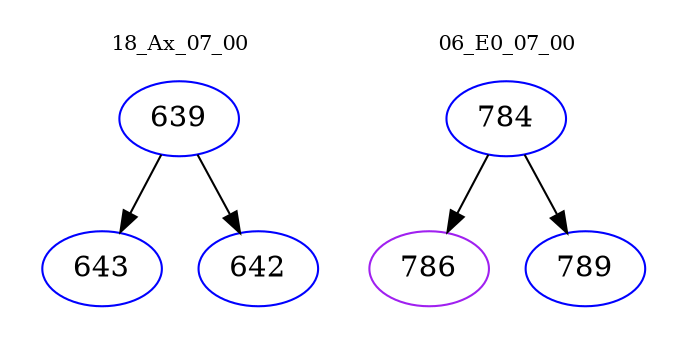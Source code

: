 digraph{
subgraph cluster_0 {
color = white
label = "18_Ax_07_00";
fontsize=10;
T0_639 [label="639", color="blue"]
T0_639 -> T0_643 [color="black"]
T0_643 [label="643", color="blue"]
T0_639 -> T0_642 [color="black"]
T0_642 [label="642", color="blue"]
}
subgraph cluster_1 {
color = white
label = "06_E0_07_00";
fontsize=10;
T1_784 [label="784", color="blue"]
T1_784 -> T1_786 [color="black"]
T1_786 [label="786", color="purple"]
T1_784 -> T1_789 [color="black"]
T1_789 [label="789", color="blue"]
}
}
